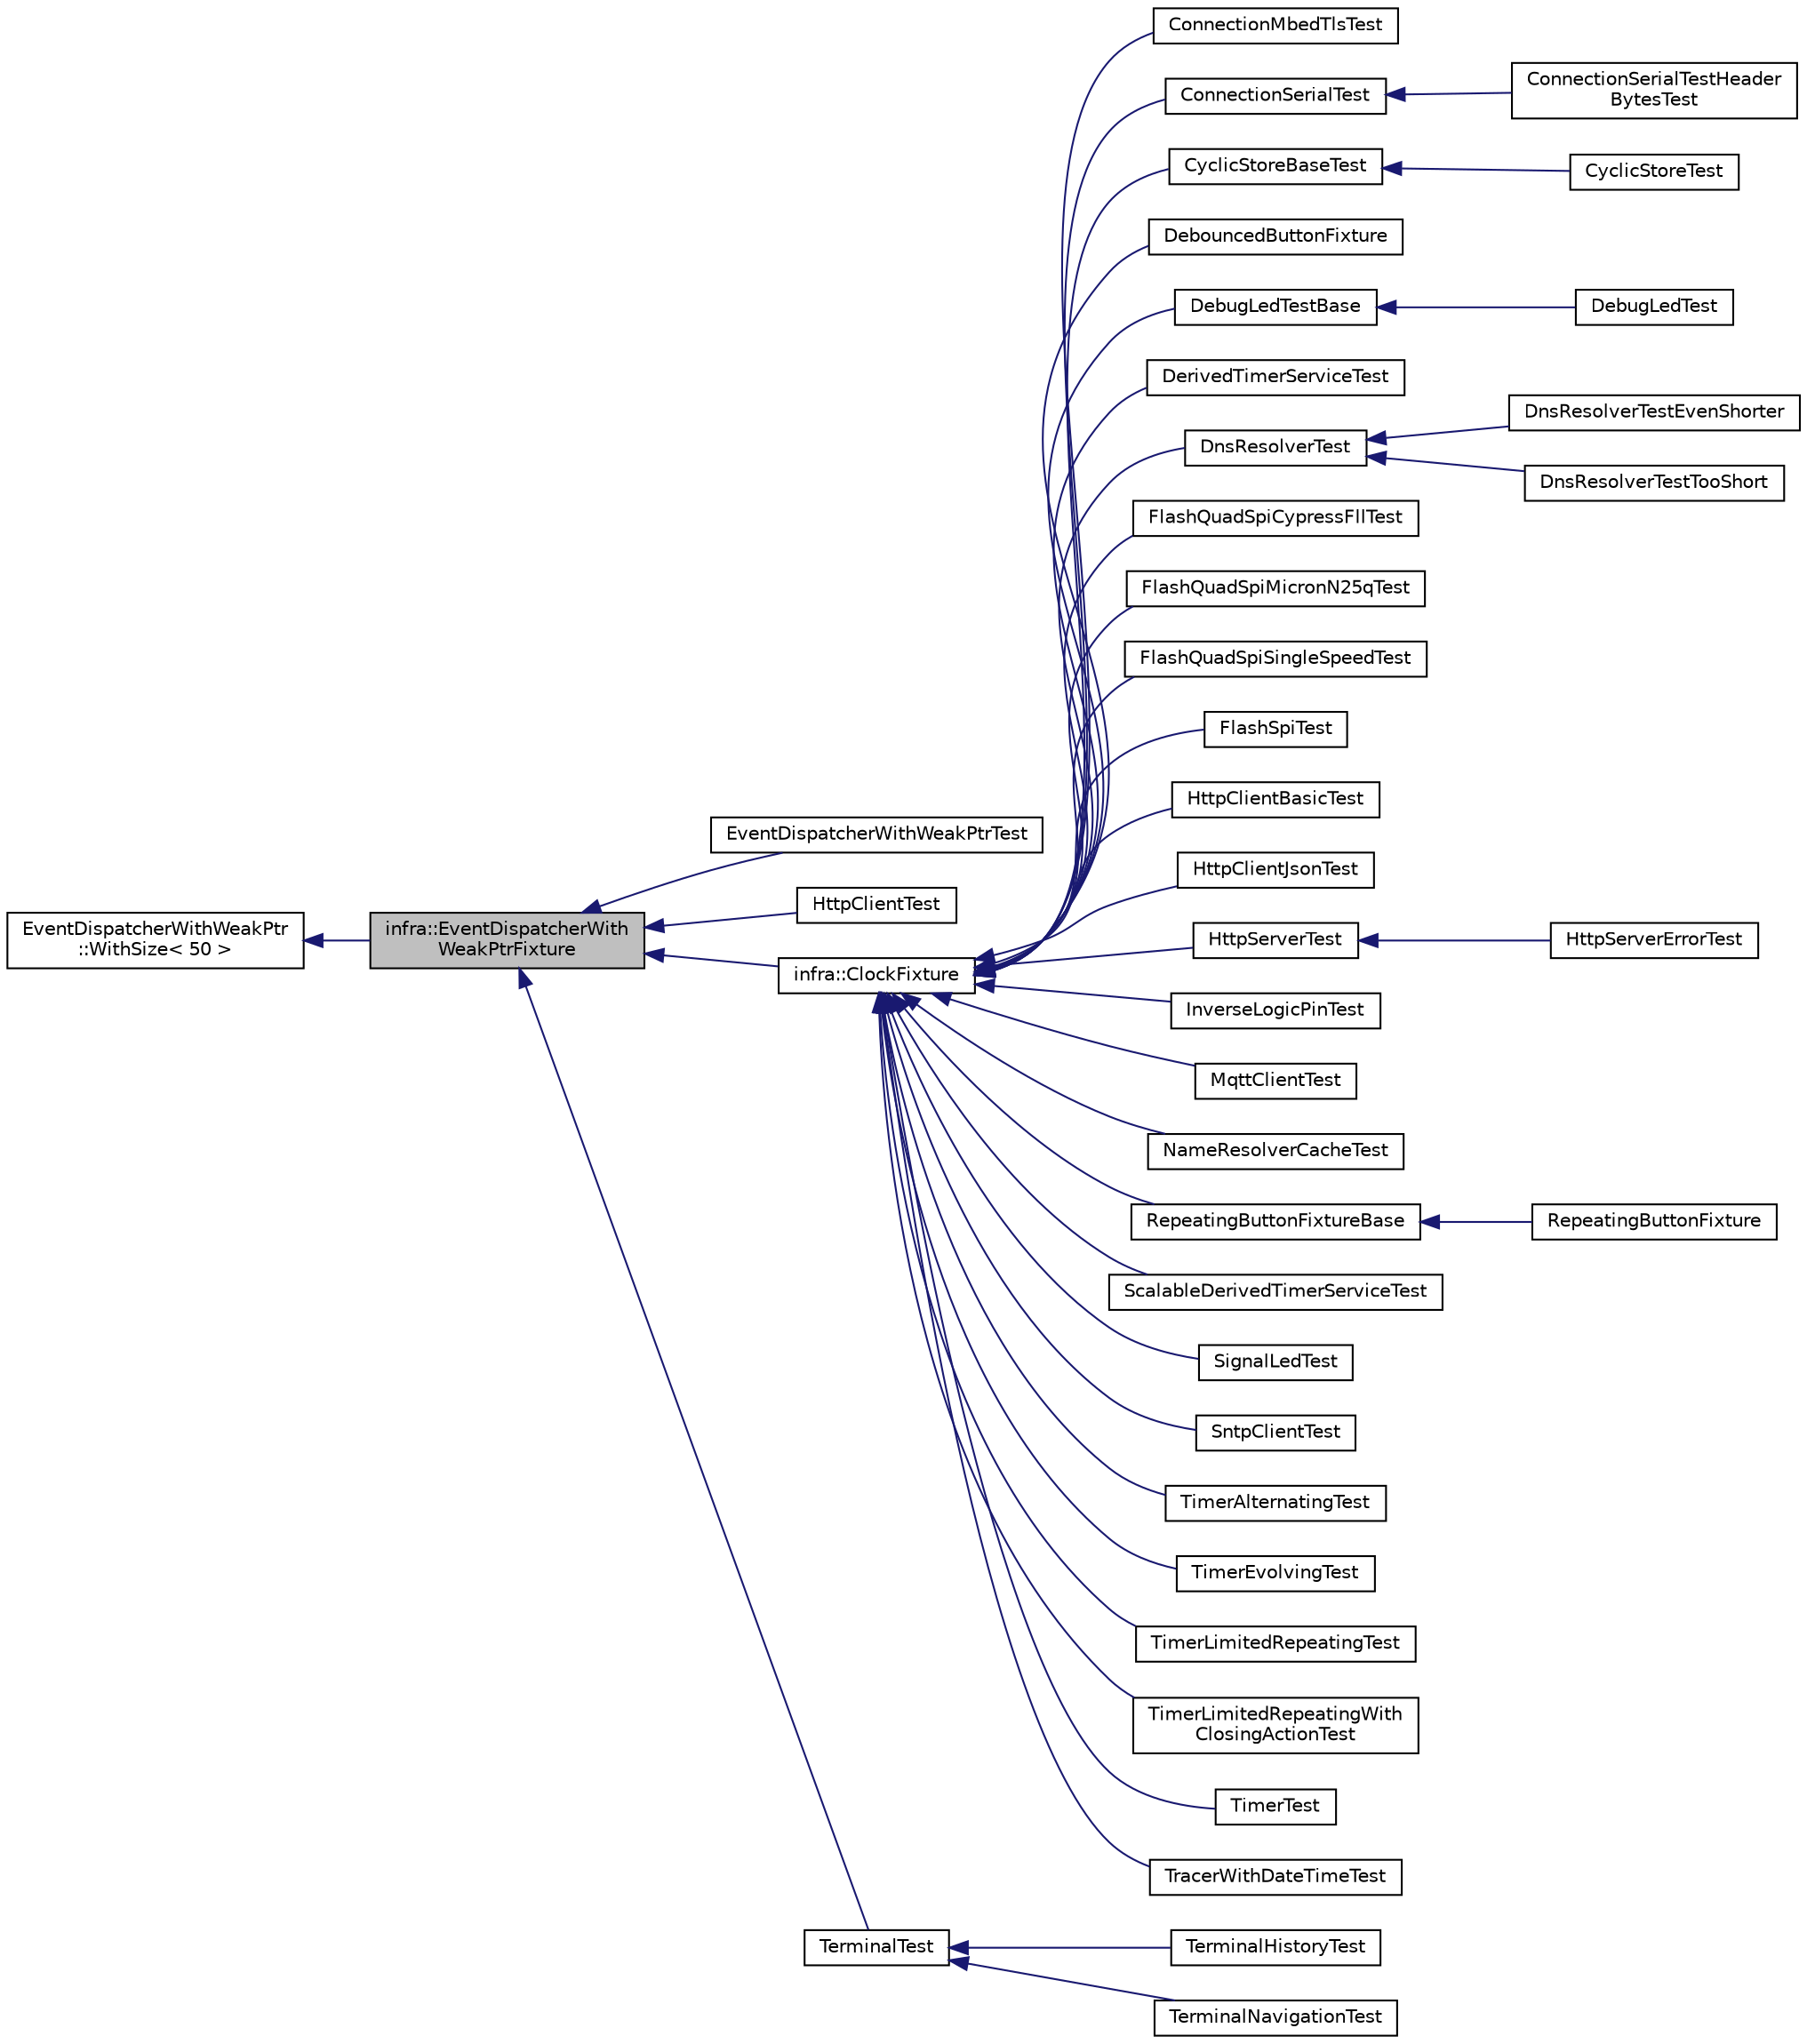 digraph "infra::EventDispatcherWithWeakPtrFixture"
{
 // INTERACTIVE_SVG=YES
  edge [fontname="Helvetica",fontsize="10",labelfontname="Helvetica",labelfontsize="10"];
  node [fontname="Helvetica",fontsize="10",shape=record];
  rankdir="LR";
  Node0 [label="infra::EventDispatcherWith\lWeakPtrFixture",height=0.2,width=0.4,color="black", fillcolor="grey75", style="filled", fontcolor="black"];
  Node1 -> Node0 [dir="back",color="midnightblue",fontsize="10",style="solid",fontname="Helvetica"];
  Node1 [label="EventDispatcherWithWeakPtr\l::WithSize\< 50 \>",height=0.2,width=0.4,color="black", fillcolor="white", style="filled",URL="$db/da8/classinfra_1_1_event_dispatcher_with_weak_ptr_1_1_with_size.html"];
  Node0 -> Node2 [dir="back",color="midnightblue",fontsize="10",style="solid",fontname="Helvetica"];
  Node2 [label="EventDispatcherWithWeakPtrTest",height=0.2,width=0.4,color="black", fillcolor="white", style="filled",URL="$de/d17/class_event_dispatcher_with_weak_ptr_test.html"];
  Node0 -> Node3 [dir="back",color="midnightblue",fontsize="10",style="solid",fontname="Helvetica"];
  Node3 [label="HttpClientTest",height=0.2,width=0.4,color="black", fillcolor="white", style="filled",URL="$de/d64/class_http_client_test.html"];
  Node0 -> Node4 [dir="back",color="midnightblue",fontsize="10",style="solid",fontname="Helvetica"];
  Node4 [label="infra::ClockFixture",height=0.2,width=0.4,color="black", fillcolor="white", style="filled",URL="$d1/d73/classinfra_1_1_clock_fixture.html"];
  Node4 -> Node5 [dir="back",color="midnightblue",fontsize="10",style="solid",fontname="Helvetica"];
  Node5 [label="ConnectionMbedTlsTest",height=0.2,width=0.4,color="black", fillcolor="white", style="filled",URL="$df/d1c/class_connection_mbed_tls_test.html"];
  Node4 -> Node6 [dir="back",color="midnightblue",fontsize="10",style="solid",fontname="Helvetica"];
  Node6 [label="ConnectionSerialTest",height=0.2,width=0.4,color="black", fillcolor="white", style="filled",URL="$d9/d48/class_connection_serial_test.html"];
  Node6 -> Node7 [dir="back",color="midnightblue",fontsize="10",style="solid",fontname="Helvetica"];
  Node7 [label="ConnectionSerialTestHeader\lBytesTest",height=0.2,width=0.4,color="black", fillcolor="white", style="filled",URL="$de/db4/class_connection_serial_test_header_bytes_test.html"];
  Node4 -> Node8 [dir="back",color="midnightblue",fontsize="10",style="solid",fontname="Helvetica"];
  Node8 [label="CyclicStoreBaseTest",height=0.2,width=0.4,color="black", fillcolor="white", style="filled",URL="$d3/d56/class_cyclic_store_base_test.html"];
  Node8 -> Node9 [dir="back",color="midnightblue",fontsize="10",style="solid",fontname="Helvetica"];
  Node9 [label="CyclicStoreTest",height=0.2,width=0.4,color="black", fillcolor="white", style="filled",URL="$d3/ddb/class_cyclic_store_test.html"];
  Node4 -> Node10 [dir="back",color="midnightblue",fontsize="10",style="solid",fontname="Helvetica"];
  Node10 [label="DebouncedButtonFixture",height=0.2,width=0.4,color="black", fillcolor="white", style="filled",URL="$db/d07/class_debounced_button_fixture.html"];
  Node4 -> Node11 [dir="back",color="midnightblue",fontsize="10",style="solid",fontname="Helvetica"];
  Node11 [label="DebugLedTestBase",height=0.2,width=0.4,color="black", fillcolor="white", style="filled",URL="$d6/d72/class_debug_led_test_base.html"];
  Node11 -> Node12 [dir="back",color="midnightblue",fontsize="10",style="solid",fontname="Helvetica"];
  Node12 [label="DebugLedTest",height=0.2,width=0.4,color="black", fillcolor="white", style="filled",URL="$da/d13/class_debug_led_test.html"];
  Node4 -> Node13 [dir="back",color="midnightblue",fontsize="10",style="solid",fontname="Helvetica"];
  Node13 [label="DerivedTimerServiceTest",height=0.2,width=0.4,color="black", fillcolor="white", style="filled",URL="$dd/d50/class_derived_timer_service_test.html"];
  Node4 -> Node14 [dir="back",color="midnightblue",fontsize="10",style="solid",fontname="Helvetica"];
  Node14 [label="DnsResolverTest",height=0.2,width=0.4,color="black", fillcolor="white", style="filled",URL="$dd/d31/class_dns_resolver_test.html"];
  Node14 -> Node15 [dir="back",color="midnightblue",fontsize="10",style="solid",fontname="Helvetica"];
  Node15 [label="DnsResolverTestEvenShorter",height=0.2,width=0.4,color="black", fillcolor="white", style="filled",URL="$dc/dc1/class_dns_resolver_test_even_shorter.html"];
  Node14 -> Node16 [dir="back",color="midnightblue",fontsize="10",style="solid",fontname="Helvetica"];
  Node16 [label="DnsResolverTestTooShort",height=0.2,width=0.4,color="black", fillcolor="white", style="filled",URL="$da/db0/class_dns_resolver_test_too_short.html"];
  Node4 -> Node17 [dir="back",color="midnightblue",fontsize="10",style="solid",fontname="Helvetica"];
  Node17 [label="FlashQuadSpiCypressFllTest",height=0.2,width=0.4,color="black", fillcolor="white", style="filled",URL="$da/de1/class_flash_quad_spi_cypress_fll_test.html"];
  Node4 -> Node18 [dir="back",color="midnightblue",fontsize="10",style="solid",fontname="Helvetica"];
  Node18 [label="FlashQuadSpiMicronN25qTest",height=0.2,width=0.4,color="black", fillcolor="white", style="filled",URL="$df/d51/class_flash_quad_spi_micron_n25q_test.html"];
  Node4 -> Node19 [dir="back",color="midnightblue",fontsize="10",style="solid",fontname="Helvetica"];
  Node19 [label="FlashQuadSpiSingleSpeedTest",height=0.2,width=0.4,color="black", fillcolor="white", style="filled",URL="$d2/d89/class_flash_quad_spi_single_speed_test.html"];
  Node4 -> Node20 [dir="back",color="midnightblue",fontsize="10",style="solid",fontname="Helvetica"];
  Node20 [label="FlashSpiTest",height=0.2,width=0.4,color="black", fillcolor="white", style="filled",URL="$df/d6d/class_flash_spi_test.html"];
  Node4 -> Node21 [dir="back",color="midnightblue",fontsize="10",style="solid",fontname="Helvetica"];
  Node21 [label="HttpClientBasicTest",height=0.2,width=0.4,color="black", fillcolor="white", style="filled",URL="$dc/dad/class_http_client_basic_test.html"];
  Node4 -> Node22 [dir="back",color="midnightblue",fontsize="10",style="solid",fontname="Helvetica"];
  Node22 [label="HttpClientJsonTest",height=0.2,width=0.4,color="black", fillcolor="white", style="filled",URL="$d5/d06/class_http_client_json_test.html"];
  Node4 -> Node23 [dir="back",color="midnightblue",fontsize="10",style="solid",fontname="Helvetica"];
  Node23 [label="HttpServerTest",height=0.2,width=0.4,color="black", fillcolor="white", style="filled",URL="$d7/dd3/class_http_server_test.html"];
  Node23 -> Node24 [dir="back",color="midnightblue",fontsize="10",style="solid",fontname="Helvetica"];
  Node24 [label="HttpServerErrorTest",height=0.2,width=0.4,color="black", fillcolor="white", style="filled",URL="$d9/d69/class_http_server_error_test.html"];
  Node4 -> Node25 [dir="back",color="midnightblue",fontsize="10",style="solid",fontname="Helvetica"];
  Node25 [label="InverseLogicPinTest",height=0.2,width=0.4,color="black", fillcolor="white", style="filled",URL="$d0/d92/class_inverse_logic_pin_test.html"];
  Node4 -> Node26 [dir="back",color="midnightblue",fontsize="10",style="solid",fontname="Helvetica"];
  Node26 [label="MqttClientTest",height=0.2,width=0.4,color="black", fillcolor="white", style="filled",URL="$d4/d5a/class_mqtt_client_test.html"];
  Node4 -> Node27 [dir="back",color="midnightblue",fontsize="10",style="solid",fontname="Helvetica"];
  Node27 [label="NameResolverCacheTest",height=0.2,width=0.4,color="black", fillcolor="white", style="filled",URL="$de/dcf/class_name_resolver_cache_test.html"];
  Node4 -> Node28 [dir="back",color="midnightblue",fontsize="10",style="solid",fontname="Helvetica"];
  Node28 [label="RepeatingButtonFixtureBase",height=0.2,width=0.4,color="black", fillcolor="white", style="filled",URL="$d3/dc3/class_repeating_button_fixture_base.html"];
  Node28 -> Node29 [dir="back",color="midnightblue",fontsize="10",style="solid",fontname="Helvetica"];
  Node29 [label="RepeatingButtonFixture",height=0.2,width=0.4,color="black", fillcolor="white", style="filled",URL="$db/dbf/class_repeating_button_fixture.html"];
  Node4 -> Node30 [dir="back",color="midnightblue",fontsize="10",style="solid",fontname="Helvetica"];
  Node30 [label="ScalableDerivedTimerServiceTest",height=0.2,width=0.4,color="black", fillcolor="white", style="filled",URL="$d6/dcc/class_scalable_derived_timer_service_test.html"];
  Node4 -> Node31 [dir="back",color="midnightblue",fontsize="10",style="solid",fontname="Helvetica"];
  Node31 [label="SignalLedTest",height=0.2,width=0.4,color="black", fillcolor="white", style="filled",URL="$da/de6/class_signal_led_test.html"];
  Node4 -> Node32 [dir="back",color="midnightblue",fontsize="10",style="solid",fontname="Helvetica"];
  Node32 [label="SntpClientTest",height=0.2,width=0.4,color="black", fillcolor="white", style="filled",URL="$d4/d49/class_sntp_client_test.html"];
  Node4 -> Node33 [dir="back",color="midnightblue",fontsize="10",style="solid",fontname="Helvetica"];
  Node33 [label="TimerAlternatingTest",height=0.2,width=0.4,color="black", fillcolor="white", style="filled",URL="$d6/d3d/class_timer_alternating_test.html"];
  Node4 -> Node34 [dir="back",color="midnightblue",fontsize="10",style="solid",fontname="Helvetica"];
  Node34 [label="TimerEvolvingTest",height=0.2,width=0.4,color="black", fillcolor="white", style="filled",URL="$d6/d20/class_timer_evolving_test.html"];
  Node4 -> Node35 [dir="back",color="midnightblue",fontsize="10",style="solid",fontname="Helvetica"];
  Node35 [label="TimerLimitedRepeatingTest",height=0.2,width=0.4,color="black", fillcolor="white", style="filled",URL="$de/de3/class_timer_limited_repeating_test.html"];
  Node4 -> Node36 [dir="back",color="midnightblue",fontsize="10",style="solid",fontname="Helvetica"];
  Node36 [label="TimerLimitedRepeatingWith\lClosingActionTest",height=0.2,width=0.4,color="black", fillcolor="white", style="filled",URL="$db/d2c/class_timer_limited_repeating_with_closing_action_test.html"];
  Node4 -> Node37 [dir="back",color="midnightblue",fontsize="10",style="solid",fontname="Helvetica"];
  Node37 [label="TimerTest",height=0.2,width=0.4,color="black", fillcolor="white", style="filled",URL="$d4/d73/class_timer_test.html"];
  Node4 -> Node38 [dir="back",color="midnightblue",fontsize="10",style="solid",fontname="Helvetica"];
  Node38 [label="TracerWithDateTimeTest",height=0.2,width=0.4,color="black", fillcolor="white", style="filled",URL="$dd/db6/class_tracer_with_date_time_test.html"];
  Node0 -> Node39 [dir="back",color="midnightblue",fontsize="10",style="solid",fontname="Helvetica"];
  Node39 [label="TerminalTest",height=0.2,width=0.4,color="black", fillcolor="white", style="filled",URL="$de/d2f/class_terminal_test.html"];
  Node39 -> Node40 [dir="back",color="midnightblue",fontsize="10",style="solid",fontname="Helvetica"];
  Node40 [label="TerminalHistoryTest",height=0.2,width=0.4,color="black", fillcolor="white", style="filled",URL="$d6/d1d/class_terminal_history_test.html"];
  Node39 -> Node41 [dir="back",color="midnightblue",fontsize="10",style="solid",fontname="Helvetica"];
  Node41 [label="TerminalNavigationTest",height=0.2,width=0.4,color="black", fillcolor="white", style="filled",URL="$d3/d7c/class_terminal_navigation_test.html"];
}
